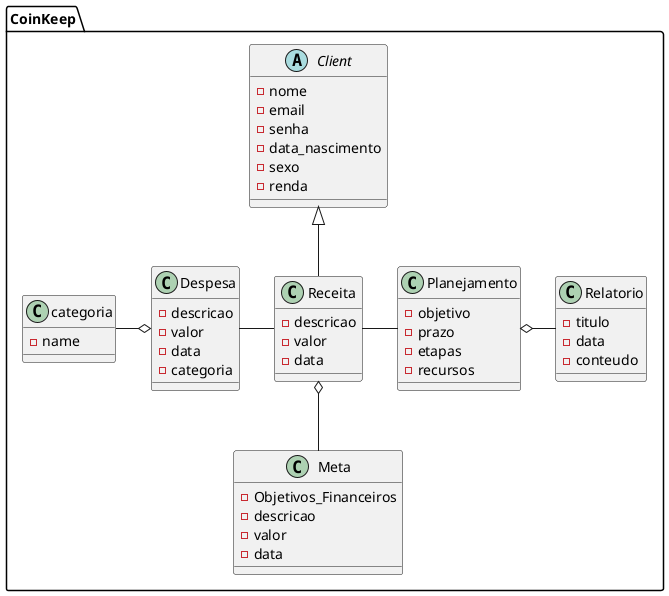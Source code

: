 @startuml

package "CoinKeep" {

  abstract Client {
    - nome
    - email
    - senha
    - data_nascimento
    - sexo
    - renda
    
  }

  class Receita {
    - descricao
    - valor
    - data
  }

  class Despesa {
    - descricao
    - valor
    - data
    - categoria
  }

  class Meta {
    - Objetivos_Financeiros
    - descricao
    - valor
    - data
    
  }

  class Relatorio {
    - titulo
    - data
    - conteudo
  }

  class Planejamento {
    - objetivo
    - prazo
    - etapas
    - recursos
  }
  class categoria{
      - name
  }

  

  Client  <|-- Receita
  Despesa o-l-   categoria
  Planejamento o-r- Relatorio
  Receita o-- Meta
  Receita -l- Despesa
  Planejamento -l- Receita
}

@enduml
